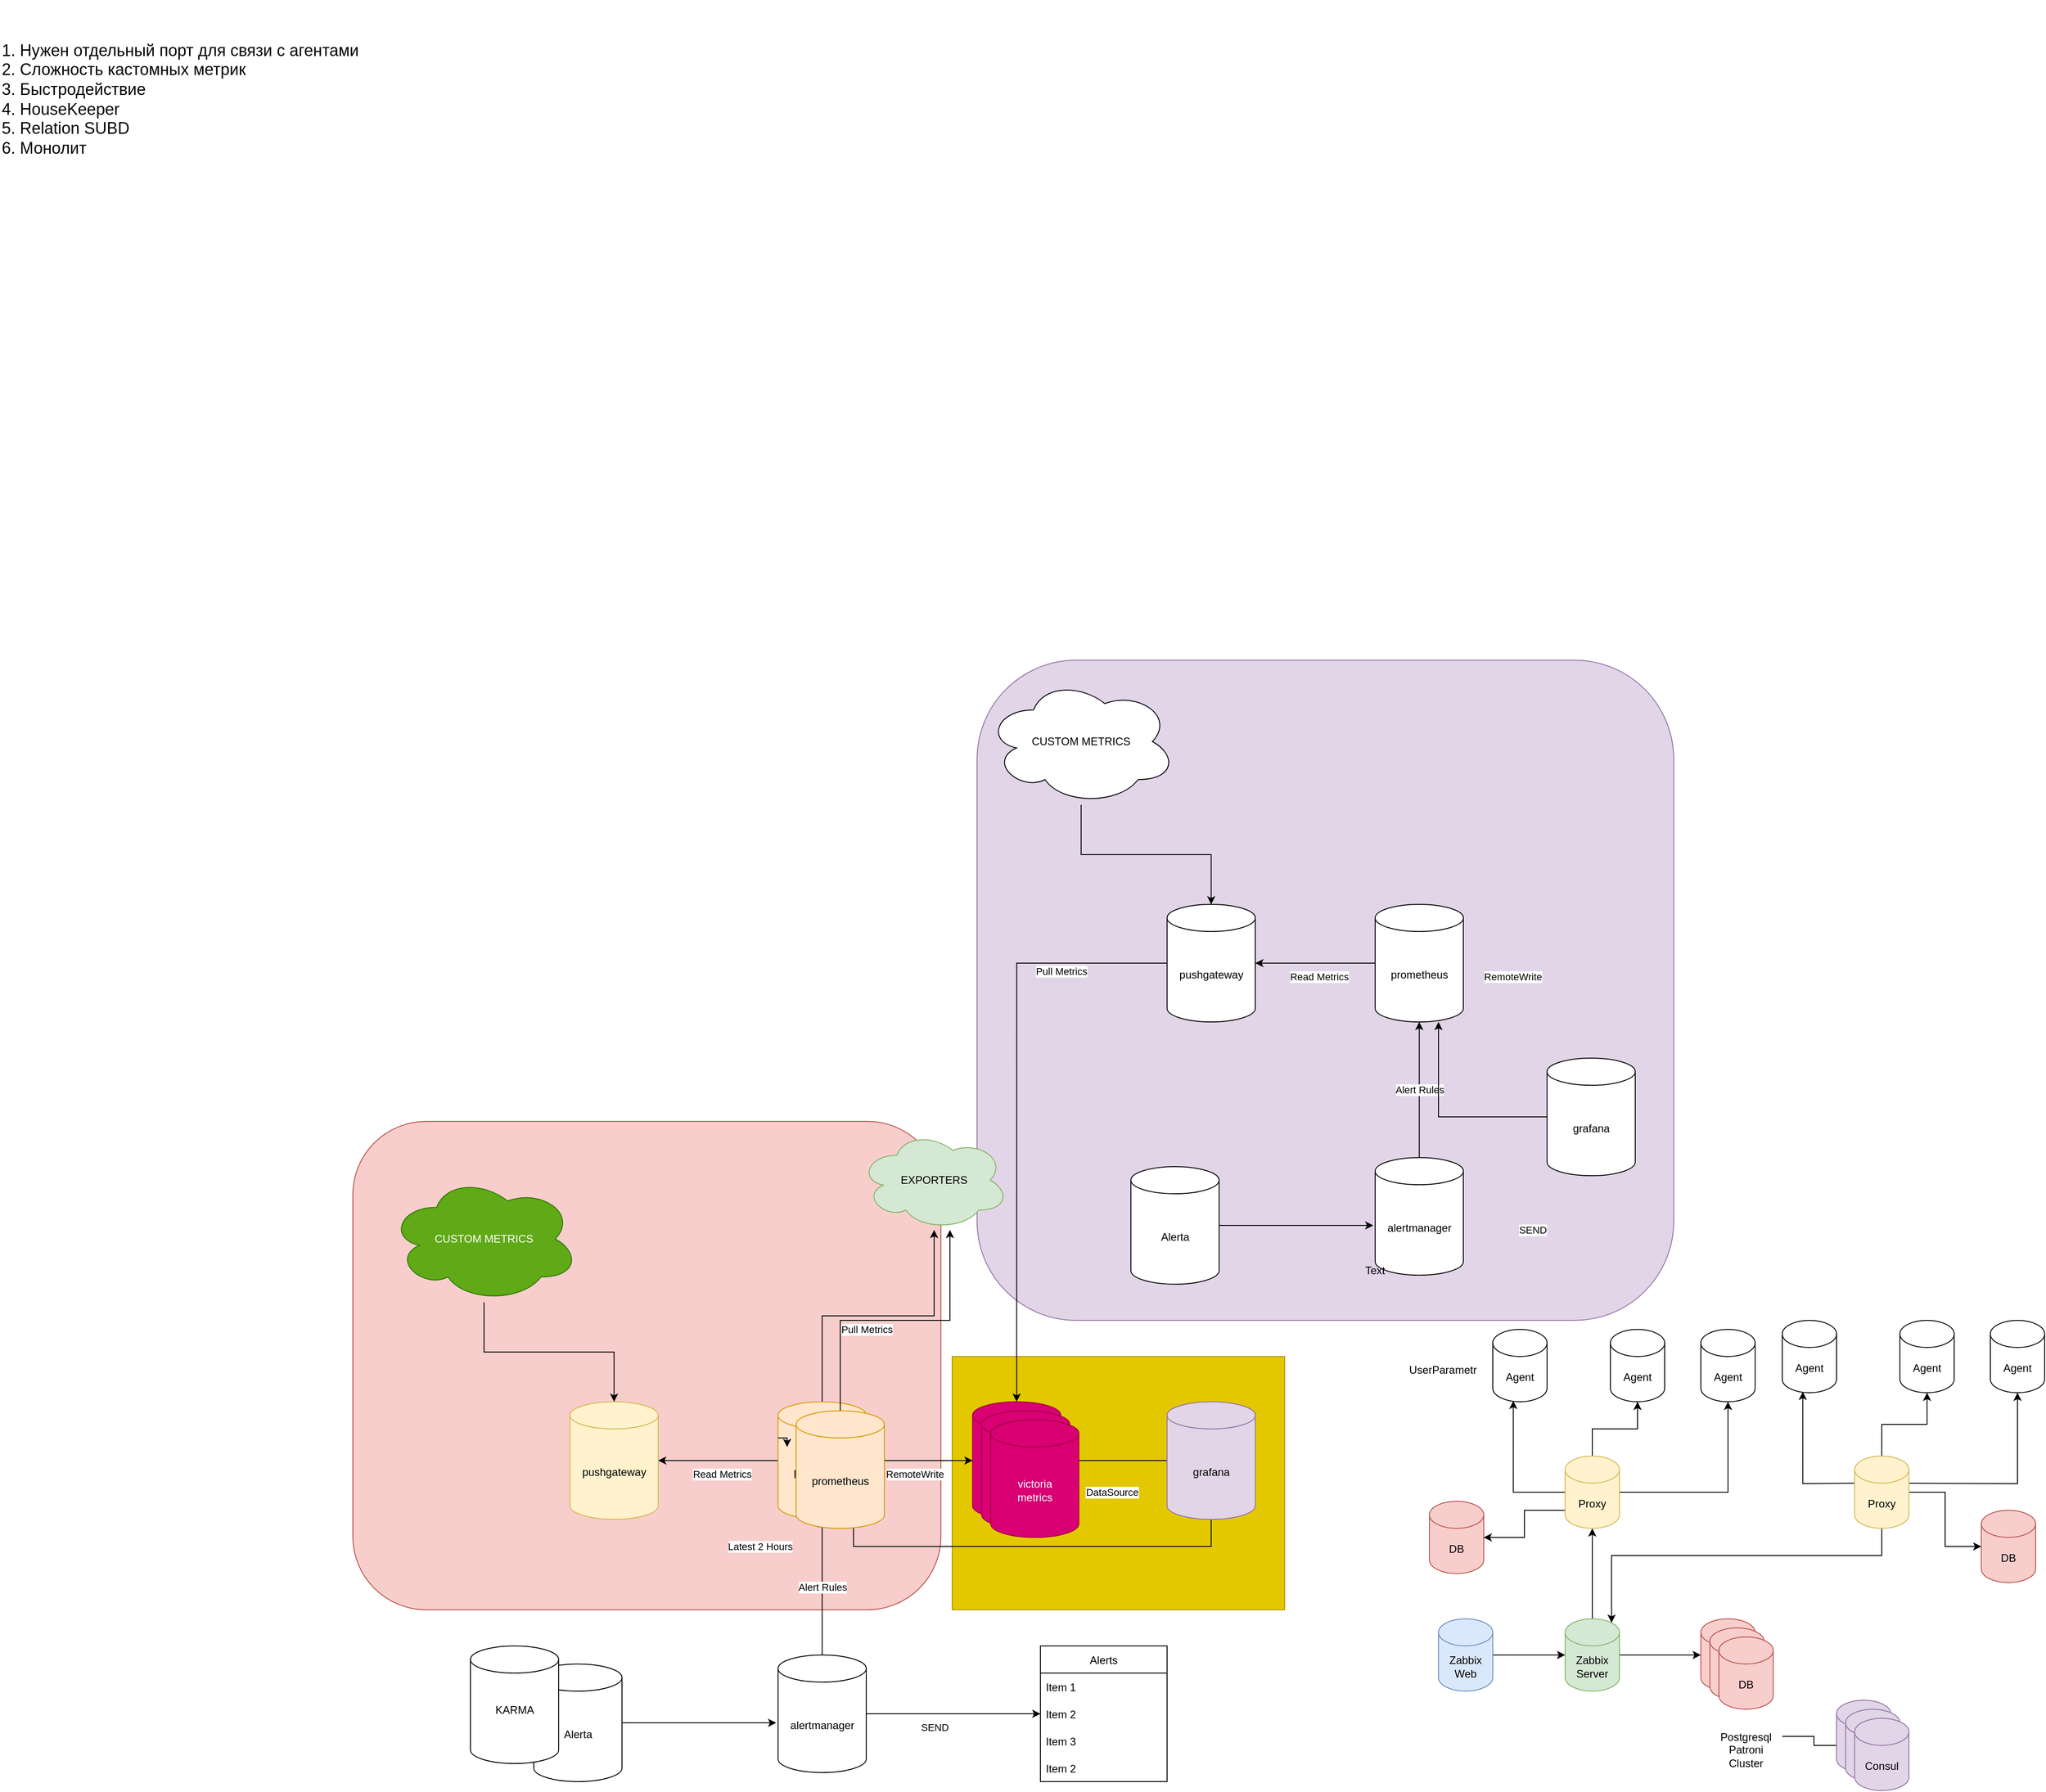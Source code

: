<mxfile version="26.1.0">
  <diagram id="EaQLvFzgGdlvqVkGepot" name="Page-1">
    <mxGraphModel grid="1" page="1" gridSize="10" guides="1" tooltips="1" connect="1" arrows="1" fold="1" pageScale="1" pageWidth="827" pageHeight="1169" math="0" shadow="0">
      <root>
        <mxCell id="0" />
        <mxCell id="1" parent="0" />
        <mxCell id="_3YSMg3rCEPzZk0EX57V-3" value="" style="rounded=1;whiteSpace=wrap;html=1;fillColor=#e1d5e7;strokeColor=#9673a6;" vertex="1" parent="1">
          <mxGeometry x="370" y="-350" width="770" height="730" as="geometry" />
        </mxCell>
        <mxCell id="_3YSMg3rCEPzZk0EX57V-2" value="" style="rounded=1;whiteSpace=wrap;html=1;fillColor=#f8cecc;strokeColor=#b85450;" vertex="1" parent="1">
          <mxGeometry x="-320" y="160" width="650" height="540" as="geometry" />
        </mxCell>
        <mxCell id="_3YSMg3rCEPzZk0EX57V-1" value="" style="rounded=0;whiteSpace=wrap;html=1;fillColor=#e3c800;fontColor=#000000;strokeColor=#B09500;" vertex="1" parent="1">
          <mxGeometry x="342.5" y="420" width="367.5" height="280" as="geometry" />
        </mxCell>
        <mxCell id="KScwGlH4FzCPILjQy0N4-8" style="edgeStyle=orthogonalEdgeStyle;rounded=0;orthogonalLoop=1;jettySize=auto;html=1;" edge="1" parent="1" source="KScwGlH4FzCPILjQy0N4-1" target="KScwGlH4FzCPILjQy0N4-5">
          <mxGeometry relative="1" as="geometry" />
        </mxCell>
        <mxCell id="KScwGlH4FzCPILjQy0N4-16" value="Pull Metrics" style="edgeLabel;html=1;align=center;verticalAlign=middle;resizable=0;points=[];" vertex="1" connectable="0" parent="KScwGlH4FzCPILjQy0N4-8">
          <mxGeometry x="-0.178" y="-3" relative="1" as="geometry">
            <mxPoint x="15" y="12" as="offset" />
          </mxGeometry>
        </mxCell>
        <mxCell id="KScwGlH4FzCPILjQy0N4-9" style="edgeStyle=orthogonalEdgeStyle;rounded=0;orthogonalLoop=1;jettySize=auto;html=1;entryX=0;entryY=0.5;entryDx=0;entryDy=0;entryPerimeter=0;" edge="1" parent="1" source="KScwGlH4FzCPILjQy0N4-1" target="KScwGlH4FzCPILjQy0N4-2">
          <mxGeometry relative="1" as="geometry" />
        </mxCell>
        <mxCell id="KScwGlH4FzCPILjQy0N4-10" value="RemoteWrite" style="edgeLabel;html=1;align=center;verticalAlign=middle;resizable=0;points=[];" vertex="1" connectable="0" parent="KScwGlH4FzCPILjQy0N4-9">
          <mxGeometry x="-0.433" y="2" relative="1" as="geometry">
            <mxPoint x="20" y="17" as="offset" />
          </mxGeometry>
        </mxCell>
        <mxCell id="KScwGlH4FzCPILjQy0N4-30" value="RemoteWrite" style="edgeLabel;html=1;align=center;verticalAlign=middle;resizable=0;points=[];" vertex="1" connectable="0" parent="KScwGlH4FzCPILjQy0N4-9">
          <mxGeometry x="-0.433" y="2" relative="1" as="geometry">
            <mxPoint x="681" y="-533" as="offset" />
          </mxGeometry>
        </mxCell>
        <mxCell id="KScwGlH4FzCPILjQy0N4-14" style="edgeStyle=orthogonalEdgeStyle;rounded=0;orthogonalLoop=1;jettySize=auto;html=1;" edge="1" parent="1" source="KScwGlH4FzCPILjQy0N4-1" target="KScwGlH4FzCPILjQy0N4-7">
          <mxGeometry relative="1" as="geometry" />
        </mxCell>
        <mxCell id="KScwGlH4FzCPILjQy0N4-15" value="Read Metrics" style="edgeLabel;html=1;align=center;verticalAlign=middle;resizable=0;points=[];" vertex="1" connectable="0" parent="KScwGlH4FzCPILjQy0N4-14">
          <mxGeometry x="-0.061" y="3" relative="1" as="geometry">
            <mxPoint y="12" as="offset" />
          </mxGeometry>
        </mxCell>
        <mxCell id="KScwGlH4FzCPILjQy0N4-1" value="prometheus&lt;br&gt;" style="shape=cylinder3;whiteSpace=wrap;html=1;boundedLbl=1;backgroundOutline=1;size=15;fillColor=#ffe6cc;strokeColor=#d79b00;" vertex="1" parent="1">
          <mxGeometry x="150" y="470" width="97.5" height="130" as="geometry" />
        </mxCell>
        <mxCell id="KScwGlH4FzCPILjQy0N4-2" value="victoria&lt;br&gt;metrics" style="shape=cylinder3;whiteSpace=wrap;html=1;boundedLbl=1;backgroundOutline=1;size=15;fillColor=#d80073;fontColor=#ffffff;strokeColor=#A50040;" vertex="1" parent="1">
          <mxGeometry x="365" y="470" width="97.5" height="130" as="geometry" />
        </mxCell>
        <mxCell id="KScwGlH4FzCPILjQy0N4-11" style="edgeStyle=orthogonalEdgeStyle;rounded=0;orthogonalLoop=1;jettySize=auto;html=1;" edge="1" parent="1" source="KScwGlH4FzCPILjQy0N4-4" target="KScwGlH4FzCPILjQy0N4-2">
          <mxGeometry relative="1" as="geometry" />
        </mxCell>
        <mxCell id="KScwGlH4FzCPILjQy0N4-12" value="DataSource" style="edgeLabel;html=1;align=center;verticalAlign=middle;resizable=0;points=[];" vertex="1" connectable="0" parent="KScwGlH4FzCPILjQy0N4-11">
          <mxGeometry x="0.042" y="-1" relative="1" as="geometry">
            <mxPoint y="36" as="offset" />
          </mxGeometry>
        </mxCell>
        <mxCell id="KScwGlH4FzCPILjQy0N4-43" style="edgeStyle=orthogonalEdgeStyle;rounded=0;orthogonalLoop=1;jettySize=auto;html=1;entryX=0.855;entryY=1;entryDx=0;entryDy=-4.35;entryPerimeter=0;" edge="1" parent="1" source="KScwGlH4FzCPILjQy0N4-4" target="KScwGlH4FzCPILjQy0N4-1">
          <mxGeometry relative="1" as="geometry">
            <Array as="points">
              <mxPoint x="629" y="630" />
              <mxPoint x="233" y="630" />
            </Array>
          </mxGeometry>
        </mxCell>
        <mxCell id="KScwGlH4FzCPILjQy0N4-44" value="Latest 2 Hours" style="edgeLabel;html=1;align=center;verticalAlign=middle;resizable=0;points=[];" vertex="1" connectable="0" parent="KScwGlH4FzCPILjQy0N4-43">
          <mxGeometry x="0.048" y="-2" relative="1" as="geometry">
            <mxPoint x="-288" y="2" as="offset" />
          </mxGeometry>
        </mxCell>
        <mxCell id="KScwGlH4FzCPILjQy0N4-4" value="grafana" style="shape=cylinder3;whiteSpace=wrap;html=1;boundedLbl=1;backgroundOutline=1;size=15;fillColor=#e1d5e7;strokeColor=#9673a6;" vertex="1" parent="1">
          <mxGeometry x="580" y="470" width="97.5" height="130" as="geometry" />
        </mxCell>
        <mxCell id="KScwGlH4FzCPILjQy0N4-5" value="EXPORTERS" style="ellipse;shape=cloud;whiteSpace=wrap;html=1;fillColor=#d5e8d4;strokeColor=#82b366;" vertex="1" parent="1">
          <mxGeometry x="240" y="170" width="165" height="110" as="geometry" />
        </mxCell>
        <mxCell id="KScwGlH4FzCPILjQy0N4-13" value="Alert Rules" style="edgeStyle=orthogonalEdgeStyle;rounded=0;orthogonalLoop=1;jettySize=auto;html=1;entryX=0.5;entryY=1;entryDx=0;entryDy=0;entryPerimeter=0;" edge="1" parent="1" source="KScwGlH4FzCPILjQy0N4-6" target="KScwGlH4FzCPILjQy0N4-1">
          <mxGeometry relative="1" as="geometry" />
        </mxCell>
        <mxCell id="KScwGlH4FzCPILjQy0N4-22" style="edgeStyle=orthogonalEdgeStyle;rounded=0;orthogonalLoop=1;jettySize=auto;html=1;" edge="1" parent="1" source="KScwGlH4FzCPILjQy0N4-6" target="KScwGlH4FzCPILjQy0N4-20">
          <mxGeometry relative="1" as="geometry" />
        </mxCell>
        <mxCell id="KScwGlH4FzCPILjQy0N4-23" value="SEND" style="edgeLabel;html=1;align=center;verticalAlign=middle;resizable=0;points=[];" vertex="1" connectable="0" parent="KScwGlH4FzCPILjQy0N4-22">
          <mxGeometry x="-0.236" y="-2" relative="1" as="geometry">
            <mxPoint x="2" y="13" as="offset" />
          </mxGeometry>
        </mxCell>
        <mxCell id="KScwGlH4FzCPILjQy0N4-35" value="SEND" style="edgeLabel;html=1;align=center;verticalAlign=middle;resizable=0;points=[];" vertex="1" connectable="0" parent="KScwGlH4FzCPILjQy0N4-22">
          <mxGeometry x="-0.236" y="-2" relative="1" as="geometry">
            <mxPoint x="663" y="-537" as="offset" />
          </mxGeometry>
        </mxCell>
        <mxCell id="KScwGlH4FzCPILjQy0N4-6" value="alertmanager" style="shape=cylinder3;whiteSpace=wrap;html=1;boundedLbl=1;backgroundOutline=1;size=15;" vertex="1" parent="1">
          <mxGeometry x="150" y="750" width="97.5" height="130" as="geometry" />
        </mxCell>
        <mxCell id="KScwGlH4FzCPILjQy0N4-7" value="pushgateway" style="shape=cylinder3;whiteSpace=wrap;html=1;boundedLbl=1;backgroundOutline=1;size=15;fillColor=#fff2cc;strokeColor=#d6b656;" vertex="1" parent="1">
          <mxGeometry x="-80" y="470" width="97.5" height="130" as="geometry" />
        </mxCell>
        <mxCell id="KScwGlH4FzCPILjQy0N4-18" value="Alerts" style="swimlane;fontStyle=0;childLayout=stackLayout;horizontal=1;startSize=30;horizontalStack=0;resizeParent=1;resizeParentMax=0;resizeLast=0;collapsible=1;marginBottom=0;" vertex="1" parent="1">
          <mxGeometry x="440" y="740" width="140" height="150" as="geometry" />
        </mxCell>
        <mxCell id="KScwGlH4FzCPILjQy0N4-19" value="Item 1" style="text;strokeColor=none;fillColor=none;align=left;verticalAlign=middle;spacingLeft=4;spacingRight=4;overflow=hidden;points=[[0,0.5],[1,0.5]];portConstraint=eastwest;rotatable=0;" vertex="1" parent="KScwGlH4FzCPILjQy0N4-18">
          <mxGeometry y="30" width="140" height="30" as="geometry" />
        </mxCell>
        <mxCell id="KScwGlH4FzCPILjQy0N4-20" value="Item 2" style="text;strokeColor=none;fillColor=none;align=left;verticalAlign=middle;spacingLeft=4;spacingRight=4;overflow=hidden;points=[[0,0.5],[1,0.5]];portConstraint=eastwest;rotatable=0;" vertex="1" parent="KScwGlH4FzCPILjQy0N4-18">
          <mxGeometry y="60" width="140" height="30" as="geometry" />
        </mxCell>
        <mxCell id="KScwGlH4FzCPILjQy0N4-21" value="Item 3" style="text;strokeColor=none;fillColor=none;align=left;verticalAlign=middle;spacingLeft=4;spacingRight=4;overflow=hidden;points=[[0,0.5],[1,0.5]];portConstraint=eastwest;rotatable=0;" vertex="1" parent="KScwGlH4FzCPILjQy0N4-18">
          <mxGeometry y="90" width="140" height="30" as="geometry" />
        </mxCell>
        <mxCell id="KScwGlH4FzCPILjQy0N4-42" value="Item 2" style="text;strokeColor=none;fillColor=none;align=left;verticalAlign=middle;spacingLeft=4;spacingRight=4;overflow=hidden;points=[[0,0.5],[1,0.5]];portConstraint=eastwest;rotatable=0;" vertex="1" parent="KScwGlH4FzCPILjQy0N4-18">
          <mxGeometry y="120" width="140" height="30" as="geometry" />
        </mxCell>
        <mxCell id="KScwGlH4FzCPILjQy0N4-25" style="edgeStyle=orthogonalEdgeStyle;rounded=0;orthogonalLoop=1;jettySize=auto;html=1;entryX=-0.021;entryY=0.577;entryDx=0;entryDy=0;entryPerimeter=0;" edge="1" parent="1" source="KScwGlH4FzCPILjQy0N4-24" target="KScwGlH4FzCPILjQy0N4-6">
          <mxGeometry relative="1" as="geometry" />
        </mxCell>
        <mxCell id="KScwGlH4FzCPILjQy0N4-24" value="Alerta" style="shape=cylinder3;whiteSpace=wrap;html=1;boundedLbl=1;backgroundOutline=1;size=15;" vertex="1" parent="1">
          <mxGeometry x="-120" y="760" width="97.5" height="130" as="geometry" />
        </mxCell>
        <mxCell id="KScwGlH4FzCPILjQy0N4-27" style="edgeStyle=orthogonalEdgeStyle;rounded=0;orthogonalLoop=1;jettySize=auto;html=1;" edge="1" parent="1" source="KScwGlH4FzCPILjQy0N4-26" target="KScwGlH4FzCPILjQy0N4-7">
          <mxGeometry relative="1" as="geometry" />
        </mxCell>
        <mxCell id="KScwGlH4FzCPILjQy0N4-26" value="CUSTOM METRICS" style="ellipse;shape=cloud;whiteSpace=wrap;html=1;fillColor=#60a917;fontColor=#ffffff;strokeColor=#2D7600;" vertex="1" parent="1">
          <mxGeometry x="-280" y="220" width="210" height="140" as="geometry" />
        </mxCell>
        <mxCell id="KScwGlH4FzCPILjQy0N4-28" style="edgeStyle=orthogonalEdgeStyle;rounded=0;orthogonalLoop=1;jettySize=auto;html=1;entryX=0.5;entryY=0;entryDx=0;entryDy=0;entryPerimeter=0;" edge="1" parent="1" source="KScwGlH4FzCPILjQy0N4-33" target="KScwGlH4FzCPILjQy0N4-2">
          <mxGeometry relative="1" as="geometry">
            <mxPoint x="982.5" y="-270" as="targetPoint" />
          </mxGeometry>
        </mxCell>
        <mxCell id="KScwGlH4FzCPILjQy0N4-29" value="Pull Metrics" style="edgeLabel;html=1;align=center;verticalAlign=middle;resizable=0;points=[];" connectable="0" vertex="1" parent="KScwGlH4FzCPILjQy0N4-28">
          <mxGeometry x="-0.178" y="-3" relative="1" as="geometry">
            <mxPoint x="15" y="12" as="offset" />
          </mxGeometry>
        </mxCell>
        <mxCell id="KScwGlH4FzCPILjQy0N4-31" style="edgeStyle=orthogonalEdgeStyle;rounded=0;orthogonalLoop=1;jettySize=auto;html=1;" edge="1" parent="1" source="KScwGlH4FzCPILjQy0N4-33" target="KScwGlH4FzCPILjQy0N4-37">
          <mxGeometry relative="1" as="geometry" />
        </mxCell>
        <mxCell id="KScwGlH4FzCPILjQy0N4-32" value="Read Metrics" style="edgeLabel;html=1;align=center;verticalAlign=middle;resizable=0;points=[];" vertex="1" connectable="0" parent="KScwGlH4FzCPILjQy0N4-31">
          <mxGeometry x="-0.061" y="3" relative="1" as="geometry">
            <mxPoint y="12" as="offset" />
          </mxGeometry>
        </mxCell>
        <mxCell id="KScwGlH4FzCPILjQy0N4-33" value="prometheus&lt;br&gt;" style="shape=cylinder3;whiteSpace=wrap;html=1;boundedLbl=1;backgroundOutline=1;size=15;" vertex="1" parent="1">
          <mxGeometry x="810" y="-80" width="97.5" height="130" as="geometry" />
        </mxCell>
        <mxCell id="KScwGlH4FzCPILjQy0N4-34" value="Alert Rules" style="edgeStyle=orthogonalEdgeStyle;rounded=0;orthogonalLoop=1;jettySize=auto;html=1;entryX=0.5;entryY=1;entryDx=0;entryDy=0;entryPerimeter=0;" edge="1" parent="1" source="KScwGlH4FzCPILjQy0N4-36" target="KScwGlH4FzCPILjQy0N4-33">
          <mxGeometry relative="1" as="geometry" />
        </mxCell>
        <mxCell id="KScwGlH4FzCPILjQy0N4-36" value="alertmanager" style="shape=cylinder3;whiteSpace=wrap;html=1;boundedLbl=1;backgroundOutline=1;size=15;" vertex="1" parent="1">
          <mxGeometry x="810" y="200" width="97.5" height="130" as="geometry" />
        </mxCell>
        <mxCell id="KScwGlH4FzCPILjQy0N4-37" value="pushgateway" style="shape=cylinder3;whiteSpace=wrap;html=1;boundedLbl=1;backgroundOutline=1;size=15;" vertex="1" parent="1">
          <mxGeometry x="580" y="-80" width="97.5" height="130" as="geometry" />
        </mxCell>
        <mxCell id="KScwGlH4FzCPILjQy0N4-38" style="edgeStyle=orthogonalEdgeStyle;rounded=0;orthogonalLoop=1;jettySize=auto;html=1;entryX=-0.021;entryY=0.577;entryDx=0;entryDy=0;entryPerimeter=0;" edge="1" parent="1" source="KScwGlH4FzCPILjQy0N4-39" target="KScwGlH4FzCPILjQy0N4-36">
          <mxGeometry relative="1" as="geometry" />
        </mxCell>
        <mxCell id="KScwGlH4FzCPILjQy0N4-39" value="Alerta" style="shape=cylinder3;whiteSpace=wrap;html=1;boundedLbl=1;backgroundOutline=1;size=15;" vertex="1" parent="1">
          <mxGeometry x="540" y="210" width="97.5" height="130" as="geometry" />
        </mxCell>
        <mxCell id="KScwGlH4FzCPILjQy0N4-40" style="edgeStyle=orthogonalEdgeStyle;rounded=0;orthogonalLoop=1;jettySize=auto;html=1;" edge="1" parent="1" source="KScwGlH4FzCPILjQy0N4-41" target="KScwGlH4FzCPILjQy0N4-37">
          <mxGeometry relative="1" as="geometry" />
        </mxCell>
        <mxCell id="KScwGlH4FzCPILjQy0N4-41" value="CUSTOM METRICS" style="ellipse;shape=cloud;whiteSpace=wrap;html=1;" vertex="1" parent="1">
          <mxGeometry x="380" y="-330" width="210" height="140" as="geometry" />
        </mxCell>
        <mxCell id="KScwGlH4FzCPILjQy0N4-49" style="edgeStyle=orthogonalEdgeStyle;rounded=0;orthogonalLoop=1;jettySize=auto;html=1;" edge="1" parent="1" source="KScwGlH4FzCPILjQy0N4-45" target="KScwGlH4FzCPILjQy0N4-46">
          <mxGeometry relative="1" as="geometry" />
        </mxCell>
        <mxCell id="KScwGlH4FzCPILjQy0N4-50" style="edgeStyle=orthogonalEdgeStyle;rounded=0;orthogonalLoop=1;jettySize=auto;html=1;entryX=0;entryY=0.5;entryDx=0;entryDy=0;entryPerimeter=0;" edge="1" parent="1" source="KScwGlH4FzCPILjQy0N4-45" target="KScwGlH4FzCPILjQy0N4-47">
          <mxGeometry relative="1" as="geometry" />
        </mxCell>
        <mxCell id="KScwGlH4FzCPILjQy0N4-45" value="Zabbix&lt;br&gt;Server" style="shape=cylinder3;whiteSpace=wrap;html=1;boundedLbl=1;backgroundOutline=1;size=15;fillColor=#d5e8d4;strokeColor=#82b366;" vertex="1" parent="1">
          <mxGeometry x="1020" y="710" width="60" height="80" as="geometry" />
        </mxCell>
        <mxCell id="hs2WrZDqcmGkk6ZmQBit-5" style="edgeStyle=orthogonalEdgeStyle;rounded=0;orthogonalLoop=1;jettySize=auto;html=1;entryX=0.378;entryY=0.987;entryDx=0;entryDy=0;entryPerimeter=0;" edge="1" parent="1" source="KScwGlH4FzCPILjQy0N4-46" target="hs2WrZDqcmGkk6ZmQBit-2">
          <mxGeometry relative="1" as="geometry" />
        </mxCell>
        <mxCell id="hs2WrZDqcmGkk6ZmQBit-6" style="edgeStyle=orthogonalEdgeStyle;rounded=0;orthogonalLoop=1;jettySize=auto;html=1;" edge="1" parent="1" source="KScwGlH4FzCPILjQy0N4-46" target="hs2WrZDqcmGkk6ZmQBit-3">
          <mxGeometry relative="1" as="geometry" />
        </mxCell>
        <mxCell id="hs2WrZDqcmGkk6ZmQBit-7" style="edgeStyle=orthogonalEdgeStyle;rounded=0;orthogonalLoop=1;jettySize=auto;html=1;entryX=0.5;entryY=1;entryDx=0;entryDy=0;entryPerimeter=0;" edge="1" parent="1" source="KScwGlH4FzCPILjQy0N4-46" target="hs2WrZDqcmGkk6ZmQBit-4">
          <mxGeometry relative="1" as="geometry" />
        </mxCell>
        <mxCell id="p1zN5vO4xpq4eFc-nsA6-4" style="edgeStyle=orthogonalEdgeStyle;rounded=0;orthogonalLoop=1;jettySize=auto;html=1;" edge="1" parent="1" source="KScwGlH4FzCPILjQy0N4-46" target="p1zN5vO4xpq4eFc-nsA6-3">
          <mxGeometry relative="1" as="geometry">
            <Array as="points">
              <mxPoint x="975" y="590" />
              <mxPoint x="975" y="620" />
            </Array>
          </mxGeometry>
        </mxCell>
        <mxCell id="KScwGlH4FzCPILjQy0N4-46" value="Proxy" style="shape=cylinder3;whiteSpace=wrap;html=1;boundedLbl=1;backgroundOutline=1;size=15;fillColor=#fff2cc;strokeColor=#d6b656;" vertex="1" parent="1">
          <mxGeometry x="1020" y="530" width="60" height="80" as="geometry" />
        </mxCell>
        <mxCell id="KScwGlH4FzCPILjQy0N4-47" value="DB" style="shape=cylinder3;whiteSpace=wrap;html=1;boundedLbl=1;backgroundOutline=1;size=15;fillColor=#f8cecc;strokeColor=#b85450;" vertex="1" parent="1">
          <mxGeometry x="1170" y="710" width="60" height="80" as="geometry" />
        </mxCell>
        <mxCell id="KScwGlH4FzCPILjQy0N4-52" style="edgeStyle=orthogonalEdgeStyle;rounded=0;orthogonalLoop=1;jettySize=auto;html=1;entryX=0.606;entryY=1;entryDx=0;entryDy=0;entryPerimeter=0;" edge="1" parent="1" source="KScwGlH4FzCPILjQy0N4-51" target="KScwGlH4FzCPILjQy0N4-5">
          <mxGeometry relative="1" as="geometry" />
        </mxCell>
        <mxCell id="KScwGlH4FzCPILjQy0N4-51" value="prometheus&lt;br&gt;" style="shape=cylinder3;whiteSpace=wrap;html=1;boundedLbl=1;backgroundOutline=1;size=15;fillColor=#ffe6cc;strokeColor=#d79b00;" vertex="1" parent="1">
          <mxGeometry x="170" y="480" width="97.5" height="130" as="geometry" />
        </mxCell>
        <mxCell id="KScwGlH4FzCPILjQy0N4-53" value="victoria&lt;br&gt;metrics" style="shape=cylinder3;whiteSpace=wrap;html=1;boundedLbl=1;backgroundOutline=1;size=15;fillColor=#d80073;fontColor=#ffffff;strokeColor=#A50040;" vertex="1" parent="1">
          <mxGeometry x="375" y="480" width="97.5" height="130" as="geometry" />
        </mxCell>
        <mxCell id="KScwGlH4FzCPILjQy0N4-54" value="victoria&lt;br&gt;metrics" style="shape=cylinder3;whiteSpace=wrap;html=1;boundedLbl=1;backgroundOutline=1;size=15;fillColor=#d80073;fontColor=#ffffff;strokeColor=#A50040;" vertex="1" parent="1">
          <mxGeometry x="385" y="490" width="97.5" height="130" as="geometry" />
        </mxCell>
        <mxCell id="hs2WrZDqcmGkk6ZmQBit-1" value="&amp;nbsp;" style="text;html=1;resizable=0;autosize=1;align=center;verticalAlign=middle;points=[];fillColor=none;strokeColor=none;rounded=0;" vertex="1" parent="1">
          <mxGeometry x="365" y="305" width="30" height="30" as="geometry" />
        </mxCell>
        <mxCell id="hs2WrZDqcmGkk6ZmQBit-2" value="Agent" style="shape=cylinder3;whiteSpace=wrap;html=1;boundedLbl=1;backgroundOutline=1;size=15;" vertex="1" parent="1">
          <mxGeometry x="940" y="390" width="60" height="80" as="geometry" />
        </mxCell>
        <mxCell id="hs2WrZDqcmGkk6ZmQBit-3" value="Agent" style="shape=cylinder3;whiteSpace=wrap;html=1;boundedLbl=1;backgroundOutline=1;size=15;" vertex="1" parent="1">
          <mxGeometry x="1070" y="390" width="60" height="80" as="geometry" />
        </mxCell>
        <mxCell id="hs2WrZDqcmGkk6ZmQBit-4" value="Agent" style="shape=cylinder3;whiteSpace=wrap;html=1;boundedLbl=1;backgroundOutline=1;size=15;" vertex="1" parent="1">
          <mxGeometry x="1170" y="390" width="60" height="80" as="geometry" />
        </mxCell>
        <mxCell id="hs2WrZDqcmGkk6ZmQBit-9" style="edgeStyle=orthogonalEdgeStyle;rounded=0;orthogonalLoop=1;jettySize=auto;html=1;entryX=0;entryY=0.5;entryDx=0;entryDy=0;entryPerimeter=0;" edge="1" parent="1" source="hs2WrZDqcmGkk6ZmQBit-8" target="KScwGlH4FzCPILjQy0N4-45">
          <mxGeometry relative="1" as="geometry" />
        </mxCell>
        <mxCell id="hs2WrZDqcmGkk6ZmQBit-8" value="Zabbix&lt;br&gt;Web" style="shape=cylinder3;whiteSpace=wrap;html=1;boundedLbl=1;backgroundOutline=1;size=15;fillColor=#dae8fc;strokeColor=#6c8ebf;" vertex="1" parent="1">
          <mxGeometry x="880" y="710" width="60" height="80" as="geometry" />
        </mxCell>
        <mxCell id="xwoux7SG6Hf_ytSfCnKS-1" value="1. Нужен отдельный порт для связи с агентами&lt;br style=&quot;font-size: 18px;&quot;&gt;2. Сложность кастомных метрик&lt;br&gt;3. Быстродействие&lt;br&gt;4. HouseKeeper&lt;br&gt;5. Relation SUBD&lt;br&gt;6. Монолит&lt;br&gt;" style="text;html=1;strokeColor=none;fillColor=none;align=left;verticalAlign=middle;whiteSpace=wrap;rounded=0;fontSize=18;" vertex="1" parent="1">
          <mxGeometry x="-710" y="-1080" width="610" height="220" as="geometry" />
        </mxCell>
        <mxCell id="Kvf7qYv5A5P8EqgN3ZYo-1" value="DB" style="shape=cylinder3;whiteSpace=wrap;html=1;boundedLbl=1;backgroundOutline=1;size=15;fillColor=#f8cecc;strokeColor=#b85450;" vertex="1" parent="1">
          <mxGeometry x="1180" y="720" width="60" height="80" as="geometry" />
        </mxCell>
        <mxCell id="Kvf7qYv5A5P8EqgN3ZYo-2" value="DB" style="shape=cylinder3;whiteSpace=wrap;html=1;boundedLbl=1;backgroundOutline=1;size=15;fillColor=#f8cecc;strokeColor=#b85450;" vertex="1" parent="1">
          <mxGeometry x="1190" y="730" width="60" height="80" as="geometry" />
        </mxCell>
        <mxCell id="Kvf7qYv5A5P8EqgN3ZYo-3" style="edgeStyle=orthogonalEdgeStyle;rounded=0;orthogonalLoop=1;jettySize=auto;html=1;entryX=0.378;entryY=0.987;entryDx=0;entryDy=0;entryPerimeter=0;" edge="1" parent="1" target="Kvf7qYv5A5P8EqgN3ZYo-6">
          <mxGeometry relative="1" as="geometry">
            <mxPoint x="1340" y="560" as="sourcePoint" />
          </mxGeometry>
        </mxCell>
        <mxCell id="Kvf7qYv5A5P8EqgN3ZYo-4" style="edgeStyle=orthogonalEdgeStyle;rounded=0;orthogonalLoop=1;jettySize=auto;html=1;exitX=0.5;exitY=0;exitDx=0;exitDy=0;exitPerimeter=0;" edge="1" parent="1" source="Kvf7qYv5A5P8EqgN3ZYo-9" target="Kvf7qYv5A5P8EqgN3ZYo-7">
          <mxGeometry relative="1" as="geometry">
            <mxPoint x="1370" y="520" as="sourcePoint" />
          </mxGeometry>
        </mxCell>
        <mxCell id="Kvf7qYv5A5P8EqgN3ZYo-5" style="edgeStyle=orthogonalEdgeStyle;rounded=0;orthogonalLoop=1;jettySize=auto;html=1;entryX=0.5;entryY=1;entryDx=0;entryDy=0;entryPerimeter=0;" edge="1" parent="1" target="Kvf7qYv5A5P8EqgN3ZYo-8">
          <mxGeometry relative="1" as="geometry">
            <mxPoint x="1400" y="560" as="sourcePoint" />
          </mxGeometry>
        </mxCell>
        <mxCell id="Kvf7qYv5A5P8EqgN3ZYo-6" value="Agent" style="shape=cylinder3;whiteSpace=wrap;html=1;boundedLbl=1;backgroundOutline=1;size=15;" vertex="1" parent="1">
          <mxGeometry x="1260" y="380" width="60" height="80" as="geometry" />
        </mxCell>
        <mxCell id="Kvf7qYv5A5P8EqgN3ZYo-7" value="Agent" style="shape=cylinder3;whiteSpace=wrap;html=1;boundedLbl=1;backgroundOutline=1;size=15;" vertex="1" parent="1">
          <mxGeometry x="1390" y="380" width="60" height="80" as="geometry" />
        </mxCell>
        <mxCell id="Kvf7qYv5A5P8EqgN3ZYo-8" value="Agent" style="shape=cylinder3;whiteSpace=wrap;html=1;boundedLbl=1;backgroundOutline=1;size=15;" vertex="1" parent="1">
          <mxGeometry x="1490" y="380" width="60" height="80" as="geometry" />
        </mxCell>
        <mxCell id="Kvf7qYv5A5P8EqgN3ZYo-10" style="edgeStyle=orthogonalEdgeStyle;rounded=0;orthogonalLoop=1;jettySize=auto;html=1;entryX=0.855;entryY=0;entryDx=0;entryDy=4.35;entryPerimeter=0;" edge="1" parent="1" source="Kvf7qYv5A5P8EqgN3ZYo-9" target="KScwGlH4FzCPILjQy0N4-45">
          <mxGeometry relative="1" as="geometry">
            <Array as="points">
              <mxPoint x="1370" y="640" />
              <mxPoint x="1071" y="640" />
            </Array>
          </mxGeometry>
        </mxCell>
        <mxCell id="p1zN5vO4xpq4eFc-nsA6-2" style="edgeStyle=orthogonalEdgeStyle;rounded=0;orthogonalLoop=1;jettySize=auto;html=1;entryX=0;entryY=0.5;entryDx=0;entryDy=0;entryPerimeter=0;" edge="1" parent="1" source="Kvf7qYv5A5P8EqgN3ZYo-9" target="p1zN5vO4xpq4eFc-nsA6-1">
          <mxGeometry relative="1" as="geometry" />
        </mxCell>
        <mxCell id="Kvf7qYv5A5P8EqgN3ZYo-9" value="Proxy" style="shape=cylinder3;whiteSpace=wrap;html=1;boundedLbl=1;backgroundOutline=1;size=15;fillColor=#fff2cc;strokeColor=#d6b656;" vertex="1" parent="1">
          <mxGeometry x="1340" y="530" width="60" height="80" as="geometry" />
        </mxCell>
        <mxCell id="Kvf7qYv5A5P8EqgN3ZYo-11" style="edgeStyle=orthogonalEdgeStyle;rounded=0;orthogonalLoop=1;jettySize=auto;html=1;exitX=0;exitY=0;exitDx=0;exitDy=40;exitPerimeter=0;entryX=0.103;entryY=0.385;entryDx=0;entryDy=0;entryPerimeter=0;" edge="1" parent="1" source="KScwGlH4FzCPILjQy0N4-1" target="KScwGlH4FzCPILjQy0N4-1">
          <mxGeometry relative="1" as="geometry" />
        </mxCell>
        <mxCell id="p1zN5vO4xpq4eFc-nsA6-1" value="DB" style="shape=cylinder3;whiteSpace=wrap;html=1;boundedLbl=1;backgroundOutline=1;size=15;fillColor=#f8cecc;strokeColor=#b85450;" vertex="1" parent="1">
          <mxGeometry x="1480" y="590" width="60" height="80" as="geometry" />
        </mxCell>
        <mxCell id="p1zN5vO4xpq4eFc-nsA6-3" value="DB" style="shape=cylinder3;whiteSpace=wrap;html=1;boundedLbl=1;backgroundOutline=1;size=15;fillColor=#f8cecc;strokeColor=#b85450;" vertex="1" parent="1">
          <mxGeometry x="870" y="580" width="60" height="80" as="geometry" />
        </mxCell>
        <mxCell id="p1zN5vO4xpq4eFc-nsA6-6" style="edgeStyle=orthogonalEdgeStyle;rounded=0;orthogonalLoop=1;jettySize=auto;html=1;" edge="1" parent="1" source="p1zN5vO4xpq4eFc-nsA6-5" target="KScwGlH4FzCPILjQy0N4-33">
          <mxGeometry relative="1" as="geometry">
            <Array as="points">
              <mxPoint x="880" y="155" />
            </Array>
          </mxGeometry>
        </mxCell>
        <mxCell id="p1zN5vO4xpq4eFc-nsA6-5" value="grafana" style="shape=cylinder3;whiteSpace=wrap;html=1;boundedLbl=1;backgroundOutline=1;size=15;" vertex="1" parent="1">
          <mxGeometry x="1000" y="90" width="97.5" height="130" as="geometry" />
        </mxCell>
        <mxCell id="p1zN5vO4xpq4eFc-nsA6-7" value="Text" style="text;html=1;strokeColor=none;fillColor=none;align=center;verticalAlign=middle;whiteSpace=wrap;rounded=0;" vertex="1" parent="1">
          <mxGeometry x="780" y="310" width="60" height="30" as="geometry" />
        </mxCell>
        <mxCell id="SV0_4RjU2a-gxQIJYptf-8" style="edgeStyle=orthogonalEdgeStyle;rounded=0;orthogonalLoop=1;jettySize=auto;html=1;entryX=0;entryY=0.5;entryDx=0;entryDy=0;entryPerimeter=0;" edge="1" parent="1" source="SV0_4RjU2a-gxQIJYptf-4" target="SV0_4RjU2a-gxQIJYptf-6">
          <mxGeometry relative="1" as="geometry">
            <Array as="points">
              <mxPoint x="1295" y="840" />
              <mxPoint x="1295" y="850" />
            </Array>
          </mxGeometry>
        </mxCell>
        <mxCell id="SV0_4RjU2a-gxQIJYptf-4" value="Postgresql Patroni Cluster" style="text;html=1;strokeColor=none;fillColor=none;align=center;verticalAlign=middle;whiteSpace=wrap;rounded=0;" vertex="1" parent="1">
          <mxGeometry x="1180" y="830" width="80" height="50" as="geometry" />
        </mxCell>
        <mxCell id="SV0_4RjU2a-gxQIJYptf-5" value="Consul" style="shape=cylinder3;whiteSpace=wrap;html=1;boundedLbl=1;backgroundOutline=1;size=15;fillColor=#e1d5e7;strokeColor=#9673a6;" vertex="1" parent="1">
          <mxGeometry x="1320" y="800" width="60" height="80" as="geometry" />
        </mxCell>
        <mxCell id="SV0_4RjU2a-gxQIJYptf-6" value="Consul" style="shape=cylinder3;whiteSpace=wrap;html=1;boundedLbl=1;backgroundOutline=1;size=15;fillColor=#e1d5e7;strokeColor=#9673a6;" vertex="1" parent="1">
          <mxGeometry x="1330" y="810" width="60" height="80" as="geometry" />
        </mxCell>
        <mxCell id="SV0_4RjU2a-gxQIJYptf-7" value="Consul" style="shape=cylinder3;whiteSpace=wrap;html=1;boundedLbl=1;backgroundOutline=1;size=15;fillColor=#e1d5e7;strokeColor=#9673a6;" vertex="1" parent="1">
          <mxGeometry x="1340" y="820" width="60" height="80" as="geometry" />
        </mxCell>
        <mxCell id="SV0_4RjU2a-gxQIJYptf-9" value="UserParametr" style="text;html=1;strokeColor=none;fillColor=none;align=center;verticalAlign=middle;whiteSpace=wrap;rounded=0;" vertex="1" parent="1">
          <mxGeometry x="840" y="420" width="90" height="30" as="geometry" />
        </mxCell>
        <mxCell id="7AT1YL6ZUsIymU_WQe7E-1" value="KARMA&lt;div&gt;&lt;br&gt;&lt;/div&gt;" style="shape=cylinder3;whiteSpace=wrap;html=1;boundedLbl=1;backgroundOutline=1;size=15;" vertex="1" parent="1">
          <mxGeometry x="-190" y="740" width="97.5" height="130" as="geometry" />
        </mxCell>
      </root>
    </mxGraphModel>
  </diagram>
</mxfile>
